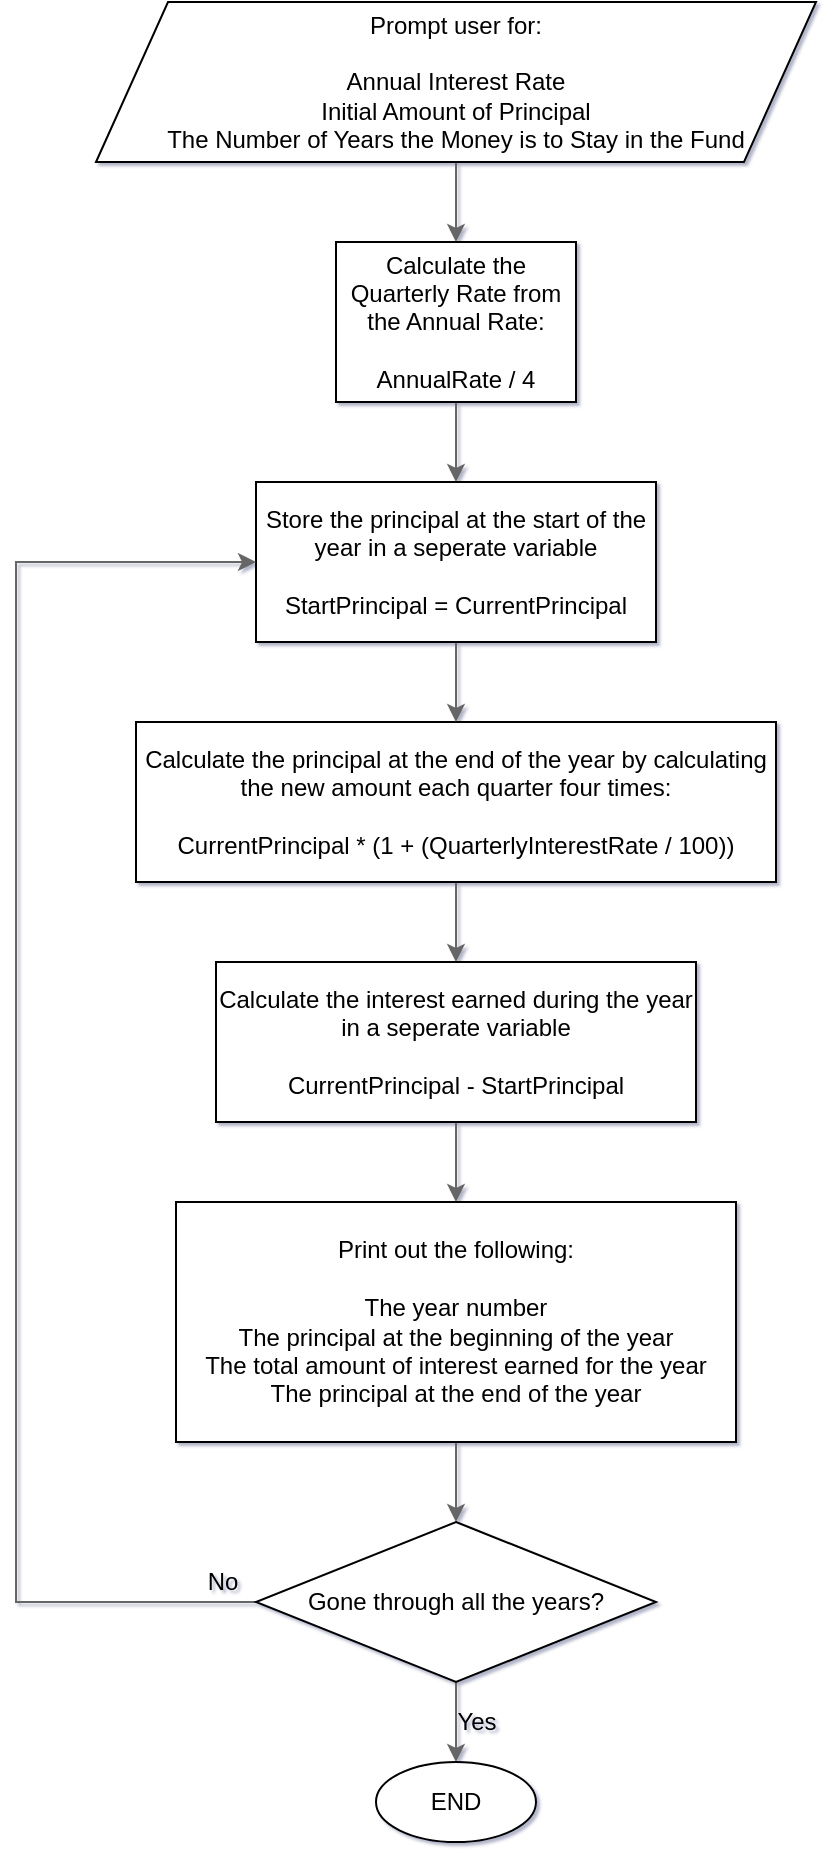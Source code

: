 <mxfile version="11.1.4" type="device"><diagram id="AnDIMaiWPyFbsslJNwEi" name="Page-1"><mxGraphModel dx="1426" dy="907" grid="1" gridSize="10" guides="1" tooltips="1" connect="1" arrows="1" fold="1" page="1" pageScale="1" pageWidth="850" pageHeight="1100" background="#ffffff" math="0" shadow="1"><root><mxCell id="0"/><mxCell id="1" parent="0"/><mxCell id="xl_JPxMj7ghfcJz-dvoT-16" style="edgeStyle=orthogonalEdgeStyle;rounded=0;orthogonalLoop=1;jettySize=auto;html=1;exitX=0.5;exitY=1;exitDx=0;exitDy=0;entryX=0.5;entryY=0;entryDx=0;entryDy=0;strokeColor=#666666;fillColor=#f5f5f5;fontColor=#000000;" edge="1" parent="1" source="xl_JPxMj7ghfcJz-dvoT-1" target="xl_JPxMj7ghfcJz-dvoT-3"><mxGeometry relative="1" as="geometry"/></mxCell><mxCell id="xl_JPxMj7ghfcJz-dvoT-1" value="Prompt user for:&lt;br&gt;&lt;br&gt;Annual Interest Rate&lt;br&gt;Initial Amount of Principal&lt;br&gt;The Number of Years the Money is to Stay in the Fund" style="shape=parallelogram;perimeter=parallelogramPerimeter;whiteSpace=wrap;html=1;size=0.1;" vertex="1" parent="1"><mxGeometry x="260" y="40" width="360" height="80" as="geometry"/></mxCell><mxCell id="xl_JPxMj7ghfcJz-dvoT-17" style="edgeStyle=orthogonalEdgeStyle;rounded=0;orthogonalLoop=1;jettySize=auto;html=1;exitX=0.5;exitY=1;exitDx=0;exitDy=0;entryX=0.5;entryY=0;entryDx=0;entryDy=0;strokeColor=#666666;fillColor=#f5f5f5;fontColor=#000000;" edge="1" parent="1" source="xl_JPxMj7ghfcJz-dvoT-3" target="xl_JPxMj7ghfcJz-dvoT-6"><mxGeometry relative="1" as="geometry"/></mxCell><mxCell id="xl_JPxMj7ghfcJz-dvoT-3" value="Calculate the Quarterly Rate from the Annual Rate:&lt;br&gt;&lt;br&gt;AnnualRate / 4" style="rounded=0;whiteSpace=wrap;html=1;" vertex="1" parent="1"><mxGeometry x="380" y="160" width="120" height="80" as="geometry"/></mxCell><mxCell id="xl_JPxMj7ghfcJz-dvoT-19" style="edgeStyle=orthogonalEdgeStyle;rounded=0;orthogonalLoop=1;jettySize=auto;html=1;exitX=0.5;exitY=1;exitDx=0;exitDy=0;entryX=0.5;entryY=0;entryDx=0;entryDy=0;strokeColor=#666666;fillColor=#f5f5f5;fontColor=#000000;" edge="1" parent="1" source="xl_JPxMj7ghfcJz-dvoT-5" target="xl_JPxMj7ghfcJz-dvoT-7"><mxGeometry relative="1" as="geometry"/></mxCell><mxCell id="xl_JPxMj7ghfcJz-dvoT-5" value="Calculate the principal at the end of the year by calculating the new amount each quarter four times:&lt;br&gt;&lt;br&gt;CurrentPrincipal * (1 + (QuarterlyInterestRate / 100))" style="rounded=0;whiteSpace=wrap;html=1;" vertex="1" parent="1"><mxGeometry x="280" y="400" width="320" height="80" as="geometry"/></mxCell><mxCell id="xl_JPxMj7ghfcJz-dvoT-18" style="edgeStyle=orthogonalEdgeStyle;rounded=0;orthogonalLoop=1;jettySize=auto;html=1;exitX=0.5;exitY=1;exitDx=0;exitDy=0;entryX=0.5;entryY=0;entryDx=0;entryDy=0;strokeColor=#666666;fillColor=#f5f5f5;fontColor=#000000;" edge="1" parent="1" source="xl_JPxMj7ghfcJz-dvoT-6" target="xl_JPxMj7ghfcJz-dvoT-5"><mxGeometry relative="1" as="geometry"/></mxCell><mxCell id="xl_JPxMj7ghfcJz-dvoT-6" value="Store the principal at the start of the year in a seperate variable&lt;br&gt;&lt;br&gt;StartPrincipal = CurrentPrincipal" style="rounded=0;whiteSpace=wrap;html=1;" vertex="1" parent="1"><mxGeometry x="340" y="280" width="200" height="80" as="geometry"/></mxCell><mxCell id="xl_JPxMj7ghfcJz-dvoT-20" style="edgeStyle=orthogonalEdgeStyle;rounded=0;orthogonalLoop=1;jettySize=auto;html=1;exitX=0.5;exitY=1;exitDx=0;exitDy=0;entryX=0.5;entryY=0;entryDx=0;entryDy=0;strokeColor=#666666;fillColor=#f5f5f5;fontColor=#000000;" edge="1" parent="1" source="xl_JPxMj7ghfcJz-dvoT-7" target="xl_JPxMj7ghfcJz-dvoT-8"><mxGeometry relative="1" as="geometry"/></mxCell><mxCell id="xl_JPxMj7ghfcJz-dvoT-7" value="Calculate the interest earned during the year in a seperate variable&lt;br&gt;&lt;br&gt;CurrentPrincipal - StartPrincipal" style="rounded=0;whiteSpace=wrap;html=1;" vertex="1" parent="1"><mxGeometry x="320" y="520" width="240" height="80" as="geometry"/></mxCell><mxCell id="xl_JPxMj7ghfcJz-dvoT-21" style="edgeStyle=orthogonalEdgeStyle;rounded=0;orthogonalLoop=1;jettySize=auto;html=1;exitX=0.5;exitY=1;exitDx=0;exitDy=0;entryX=0.5;entryY=0;entryDx=0;entryDy=0;strokeColor=#666666;fillColor=#f5f5f5;fontColor=#000000;" edge="1" parent="1" source="xl_JPxMj7ghfcJz-dvoT-8" target="xl_JPxMj7ghfcJz-dvoT-10"><mxGeometry relative="1" as="geometry"/></mxCell><mxCell id="xl_JPxMj7ghfcJz-dvoT-8" value="Print out the following:&lt;br&gt;&lt;br&gt;The year number&lt;br&gt;The principal at the beginning of the year&lt;br&gt;The total amount of interest earned for the year&lt;br&gt;The principal at the end of the year" style="rounded=0;whiteSpace=wrap;html=1;" vertex="1" parent="1"><mxGeometry x="300" y="640" width="280" height="120" as="geometry"/></mxCell><mxCell id="xl_JPxMj7ghfcJz-dvoT-12" style="edgeStyle=orthogonalEdgeStyle;rounded=0;orthogonalLoop=1;jettySize=auto;html=1;exitX=0;exitY=0.5;exitDx=0;exitDy=0;entryX=0;entryY=0.5;entryDx=0;entryDy=0;fillColor=#f5f5f5;strokeColor=#666666;" edge="1" parent="1" source="xl_JPxMj7ghfcJz-dvoT-10" target="xl_JPxMj7ghfcJz-dvoT-6"><mxGeometry relative="1" as="geometry"><Array as="points"><mxPoint x="220" y="840"/><mxPoint x="220" y="320"/></Array></mxGeometry></mxCell><mxCell id="xl_JPxMj7ghfcJz-dvoT-15" value="No" style="text;html=1;resizable=0;points=[];align=center;verticalAlign=middle;labelBackgroundColor=none;fontColor=#000000;" vertex="1" connectable="0" parent="xl_JPxMj7ghfcJz-dvoT-12"><mxGeometry x="-0.95" y="-2" relative="1" as="geometry"><mxPoint x="2" y="-8" as="offset"/></mxGeometry></mxCell><mxCell id="xl_JPxMj7ghfcJz-dvoT-13" style="edgeStyle=orthogonalEdgeStyle;rounded=0;orthogonalLoop=1;jettySize=auto;html=1;exitX=0.5;exitY=1;exitDx=0;exitDy=0;entryX=0.5;entryY=0;entryDx=0;entryDy=0;strokeColor=#666666;fillColor=#f5f5f5;" edge="1" parent="1" source="xl_JPxMj7ghfcJz-dvoT-10" target="xl_JPxMj7ghfcJz-dvoT-11"><mxGeometry relative="1" as="geometry"/></mxCell><mxCell id="xl_JPxMj7ghfcJz-dvoT-14" value="Yes" style="text;html=1;resizable=0;points=[];align=center;verticalAlign=middle;labelBackgroundColor=none;fontColor=#000000;" vertex="1" connectable="0" parent="xl_JPxMj7ghfcJz-dvoT-13"><mxGeometry x="-0.25" y="-1" relative="1" as="geometry"><mxPoint x="11" y="5" as="offset"/></mxGeometry></mxCell><mxCell id="xl_JPxMj7ghfcJz-dvoT-10" value="Gone through all the years?" style="rhombus;whiteSpace=wrap;html=1;" vertex="1" parent="1"><mxGeometry x="340" y="800" width="200" height="80" as="geometry"/></mxCell><mxCell id="xl_JPxMj7ghfcJz-dvoT-11" value="END" style="ellipse;whiteSpace=wrap;html=1;" vertex="1" parent="1"><mxGeometry x="400" y="920" width="80" height="40" as="geometry"/></mxCell></root></mxGraphModel></diagram></mxfile>